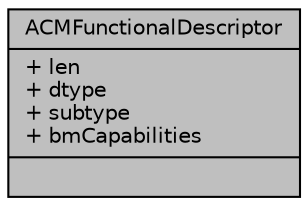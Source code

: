 digraph "ACMFunctionalDescriptor"
{
  edge [fontname="Helvetica",fontsize="10",labelfontname="Helvetica",labelfontsize="10"];
  node [fontname="Helvetica",fontsize="10",shape=record];
  Node1 [label="{ACMFunctionalDescriptor\n|+ len\l+ dtype\l+ subtype\l+ bmCapabilities\l|}",height=0.2,width=0.4,color="black", fillcolor="grey75", style="filled", fontcolor="black"];
}
